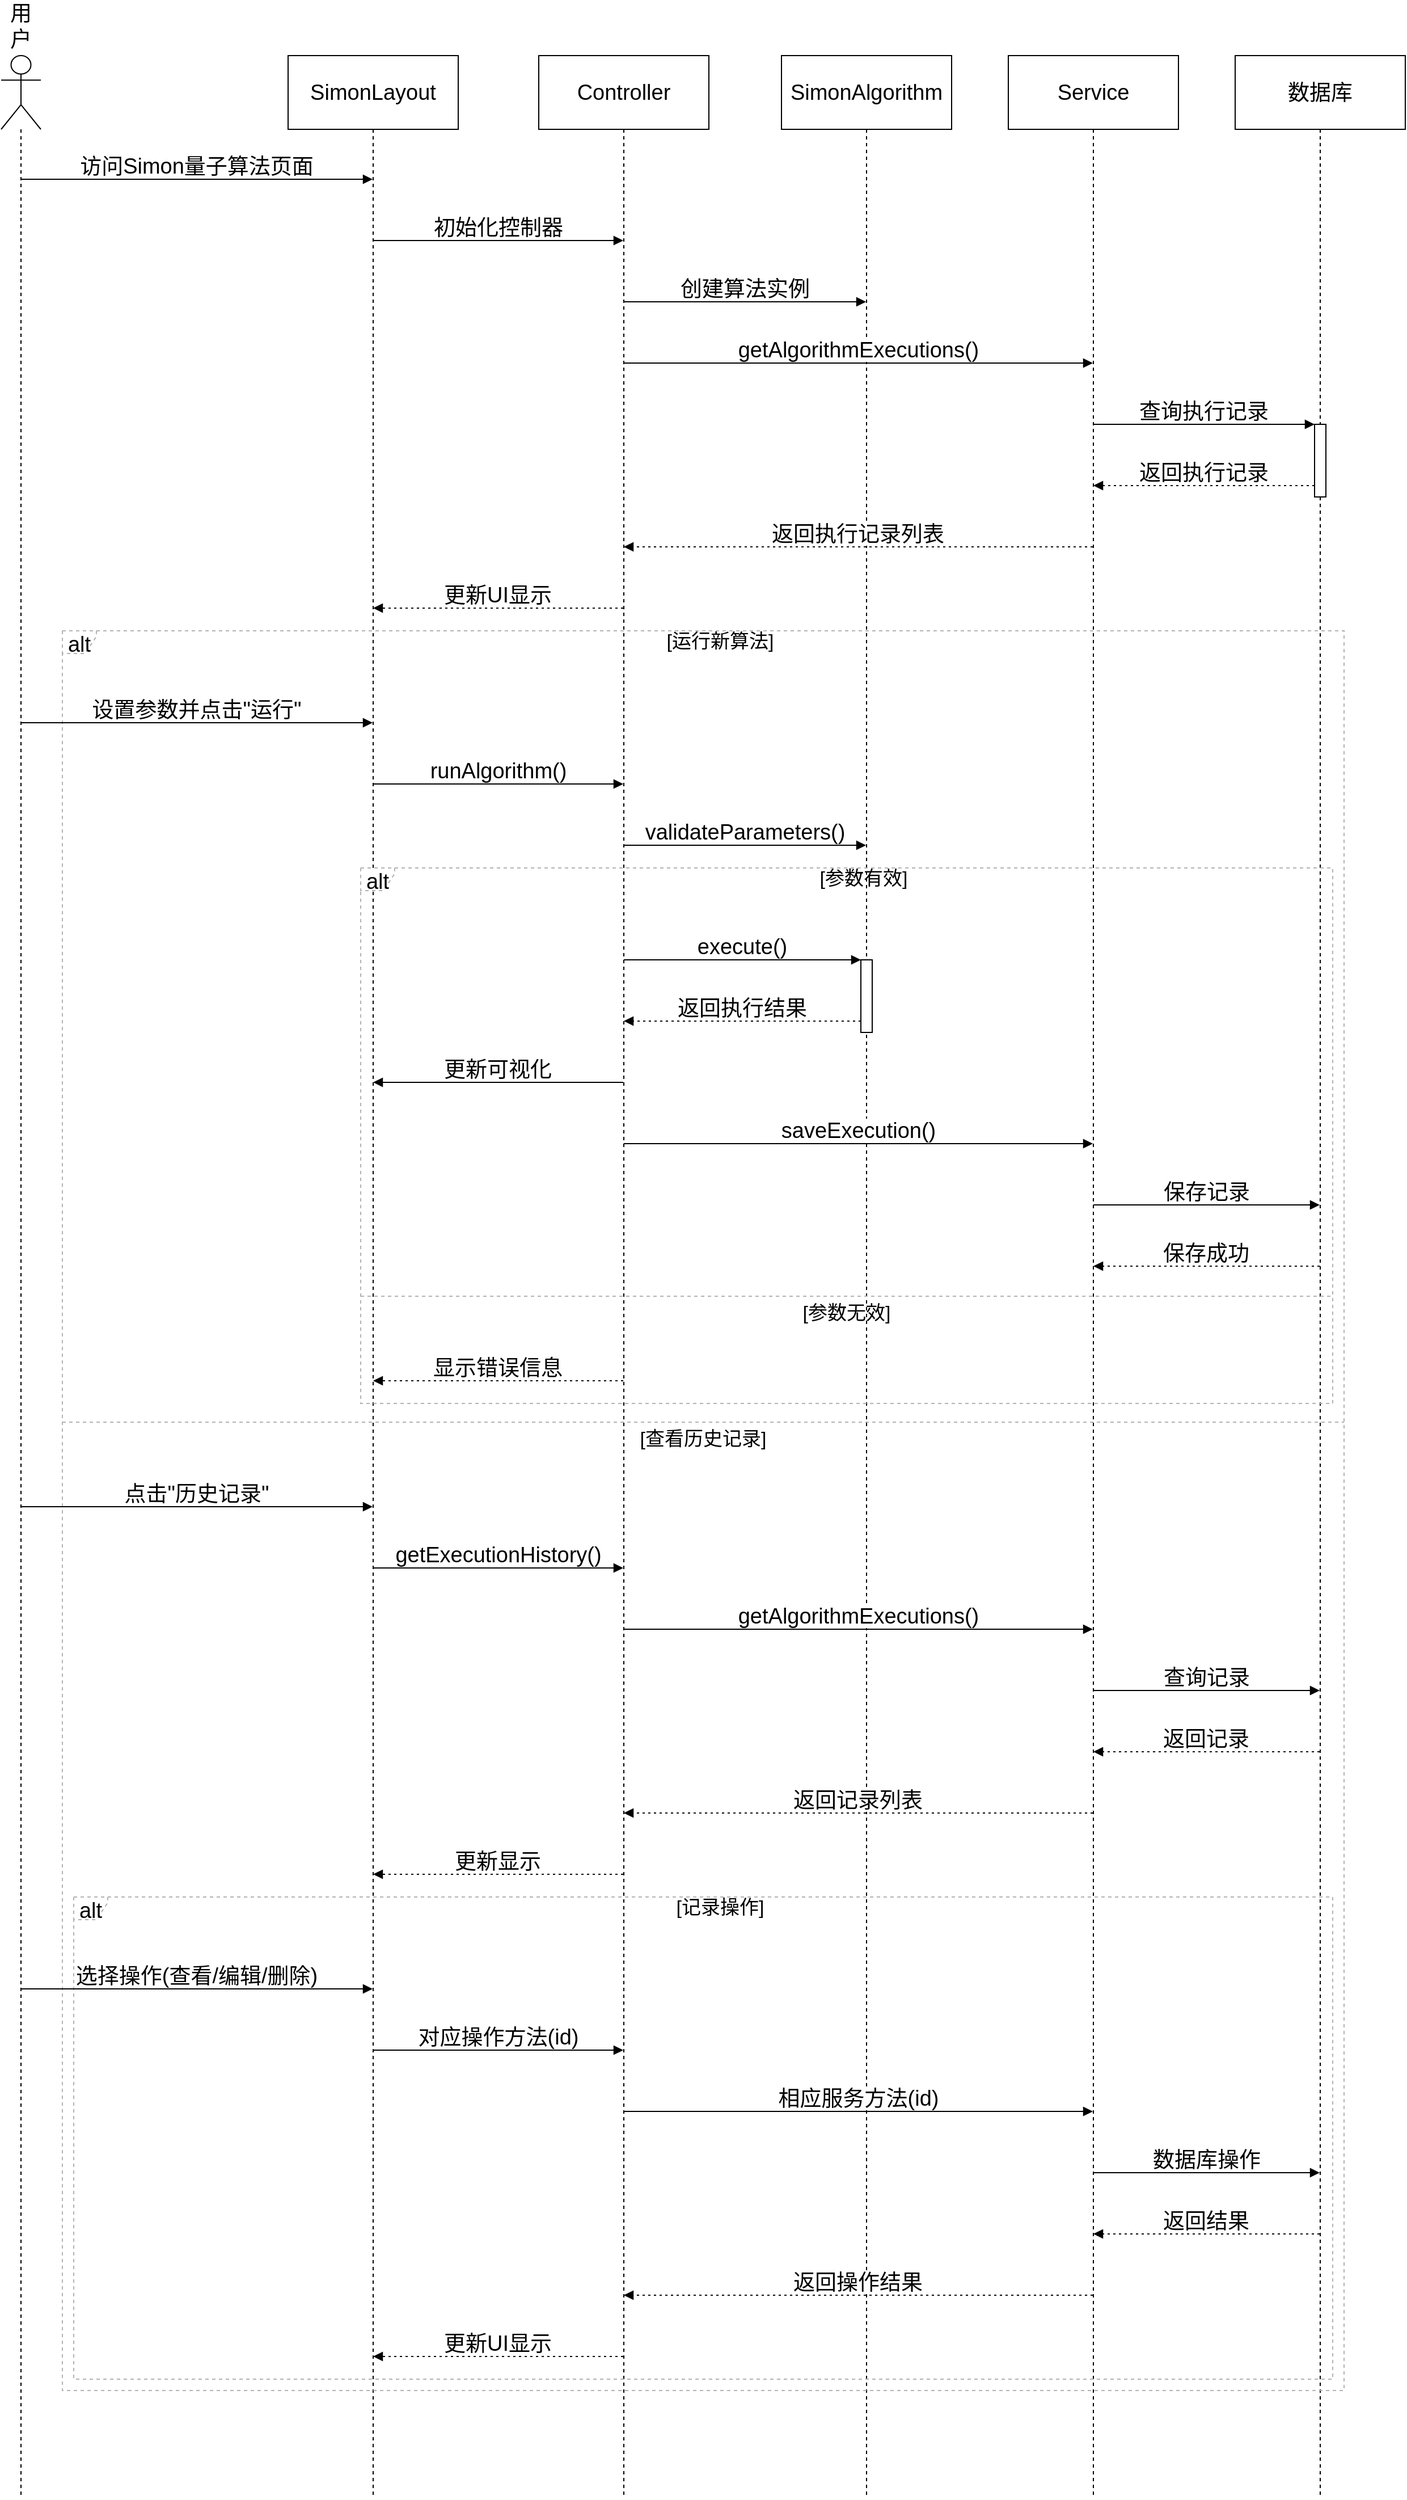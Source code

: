 <mxfile version="27.0.4">
  <diagram name="第 1 页" id="yPeeQiK_v5DVuWTa9PUa">
    <mxGraphModel dx="1040" dy="1783" grid="1" gridSize="10" guides="1" tooltips="1" connect="1" arrows="1" fold="1" page="1" pageScale="1" pageWidth="827" pageHeight="1169" math="0" shadow="0">
      <root>
        <mxCell id="0" />
        <mxCell id="1" parent="0" />
        <mxCell id="RliqVKYl3p-PZVq4Bf_R-1" value="用户" style="shape=umlLifeline;perimeter=lifelinePerimeter;whiteSpace=wrap;container=1;dropTarget=0;collapsible=0;recursiveResize=0;outlineConnect=0;portConstraint=eastwest;newEdgeStyle={&quot;edgeStyle&quot;:&quot;elbowEdgeStyle&quot;,&quot;elbow&quot;:&quot;vertical&quot;,&quot;curved&quot;:0,&quot;rounded&quot;:0};participant=umlActor;verticalAlign=bottom;labelPosition=center;verticalLabelPosition=top;align=center;size=65;fontSize=19;" vertex="1" parent="1">
          <mxGeometry x="20" y="20" width="35" height="2153" as="geometry" />
        </mxCell>
        <mxCell id="RliqVKYl3p-PZVq4Bf_R-2" value="SimonLayout" style="shape=umlLifeline;perimeter=lifelinePerimeter;whiteSpace=wrap;container=1;dropTarget=0;collapsible=0;recursiveResize=0;outlineConnect=0;portConstraint=eastwest;newEdgeStyle={&quot;edgeStyle&quot;:&quot;elbowEdgeStyle&quot;,&quot;elbow&quot;:&quot;vertical&quot;,&quot;curved&quot;:0,&quot;rounded&quot;:0};size=65;fontSize=19;" vertex="1" parent="1">
          <mxGeometry x="273" y="20" width="150" height="2153" as="geometry" />
        </mxCell>
        <mxCell id="RliqVKYl3p-PZVq4Bf_R-3" value="Controller" style="shape=umlLifeline;perimeter=lifelinePerimeter;whiteSpace=wrap;container=1;dropTarget=0;collapsible=0;recursiveResize=0;outlineConnect=0;portConstraint=eastwest;newEdgeStyle={&quot;edgeStyle&quot;:&quot;elbowEdgeStyle&quot;,&quot;elbow&quot;:&quot;vertical&quot;,&quot;curved&quot;:0,&quot;rounded&quot;:0};size=65;fontSize=19;" vertex="1" parent="1">
          <mxGeometry x="494" y="20" width="150" height="2153" as="geometry" />
        </mxCell>
        <mxCell id="RliqVKYl3p-PZVq4Bf_R-4" value="SimonAlgorithm" style="shape=umlLifeline;perimeter=lifelinePerimeter;whiteSpace=wrap;container=1;dropTarget=0;collapsible=0;recursiveResize=0;outlineConnect=0;portConstraint=eastwest;newEdgeStyle={&quot;edgeStyle&quot;:&quot;elbowEdgeStyle&quot;,&quot;elbow&quot;:&quot;vertical&quot;,&quot;curved&quot;:0,&quot;rounded&quot;:0};size=65;fontSize=19;" vertex="1" parent="1">
          <mxGeometry x="708" y="20" width="150" height="2153" as="geometry" />
        </mxCell>
        <mxCell id="RliqVKYl3p-PZVq4Bf_R-5" value="" style="points=[];perimeter=orthogonalPerimeter;outlineConnect=0;targetShapes=umlLifeline;portConstraint=eastwest;newEdgeStyle={&quot;edgeStyle&quot;:&quot;elbowEdgeStyle&quot;,&quot;elbow&quot;:&quot;vertical&quot;,&quot;curved&quot;:0,&quot;rounded&quot;:0}" vertex="1" parent="RliqVKYl3p-PZVq4Bf_R-4">
          <mxGeometry x="70" y="797" width="10" height="64" as="geometry" />
        </mxCell>
        <mxCell id="RliqVKYl3p-PZVq4Bf_R-6" value="Service" style="shape=umlLifeline;perimeter=lifelinePerimeter;whiteSpace=wrap;container=1;dropTarget=0;collapsible=0;recursiveResize=0;outlineConnect=0;portConstraint=eastwest;newEdgeStyle={&quot;edgeStyle&quot;:&quot;elbowEdgeStyle&quot;,&quot;elbow&quot;:&quot;vertical&quot;,&quot;curved&quot;:0,&quot;rounded&quot;:0};size=65;fontSize=19;" vertex="1" parent="1">
          <mxGeometry x="908" y="20" width="150" height="2153" as="geometry" />
        </mxCell>
        <mxCell id="RliqVKYl3p-PZVq4Bf_R-7" value="数据库" style="shape=umlLifeline;perimeter=lifelinePerimeter;whiteSpace=wrap;container=1;dropTarget=0;collapsible=0;recursiveResize=0;outlineConnect=0;portConstraint=eastwest;newEdgeStyle={&quot;edgeStyle&quot;:&quot;elbowEdgeStyle&quot;,&quot;elbow&quot;:&quot;vertical&quot;,&quot;curved&quot;:0,&quot;rounded&quot;:0};size=65;fontSize=19;" vertex="1" parent="1">
          <mxGeometry x="1108" y="20" width="150" height="2153" as="geometry" />
        </mxCell>
        <mxCell id="RliqVKYl3p-PZVq4Bf_R-8" value="" style="points=[];perimeter=orthogonalPerimeter;outlineConnect=0;targetShapes=umlLifeline;portConstraint=eastwest;newEdgeStyle={&quot;edgeStyle&quot;:&quot;elbowEdgeStyle&quot;,&quot;elbow&quot;:&quot;vertical&quot;,&quot;curved&quot;:0,&quot;rounded&quot;:0}" vertex="1" parent="RliqVKYl3p-PZVq4Bf_R-7">
          <mxGeometry x="70" y="325" width="10" height="64" as="geometry" />
        </mxCell>
        <mxCell id="RliqVKYl3p-PZVq4Bf_R-9" value="alt" style="shape=umlFrame;dashed=1;pointerEvents=0;dropTarget=0;strokeColor=#B3B3B3;height=20;width=30;fontSize=19;" vertex="1" parent="1">
          <mxGeometry x="337" y="736" width="857" height="472" as="geometry" />
        </mxCell>
        <mxCell id="RliqVKYl3p-PZVq4Bf_R-10" value="[参数有效]" style="text;strokeColor=none;fillColor=none;align=center;verticalAlign=middle;whiteSpace=wrap;fontSize=17;" vertex="1" parent="RliqVKYl3p-PZVq4Bf_R-9">
          <mxGeometry x="30" width="827" height="20" as="geometry" />
        </mxCell>
        <mxCell id="RliqVKYl3p-PZVq4Bf_R-11" value="[参数无效]" style="shape=line;dashed=1;whiteSpace=wrap;verticalAlign=top;labelPosition=center;verticalLabelPosition=middle;align=center;strokeColor=#B3B3B3;fontSize=17;" vertex="1" parent="RliqVKYl3p-PZVq4Bf_R-9">
          <mxGeometry y="376" width="857" height="3" as="geometry" />
        </mxCell>
        <mxCell id="RliqVKYl3p-PZVq4Bf_R-12" value="alt" style="shape=umlFrame;dashed=1;pointerEvents=0;dropTarget=0;strokeColor=#B3B3B3;height=20;width=30;fontSize=19;" vertex="1" parent="1">
          <mxGeometry x="84" y="1643" width="1110" height="425" as="geometry" />
        </mxCell>
        <mxCell id="RliqVKYl3p-PZVq4Bf_R-13" value="[记录操作]" style="text;strokeColor=none;fillColor=none;align=center;verticalAlign=middle;whiteSpace=wrap;fontSize=17;" vertex="1" parent="RliqVKYl3p-PZVq4Bf_R-12">
          <mxGeometry x="30" width="1080" height="20" as="geometry" />
        </mxCell>
        <mxCell id="RliqVKYl3p-PZVq4Bf_R-14" value="alt" style="shape=umlFrame;dashed=1;pointerEvents=0;dropTarget=0;strokeColor=#B3B3B3;height=20;width=30;fontSize=19;" vertex="1" parent="1">
          <mxGeometry x="74" y="527" width="1130" height="1551" as="geometry" />
        </mxCell>
        <mxCell id="RliqVKYl3p-PZVq4Bf_R-15" value="[运行新算法]" style="text;strokeColor=none;fillColor=none;align=center;verticalAlign=middle;whiteSpace=wrap;fontSize=17;" vertex="1" parent="RliqVKYl3p-PZVq4Bf_R-14">
          <mxGeometry x="30" width="1100" height="20" as="geometry" />
        </mxCell>
        <mxCell id="RliqVKYl3p-PZVq4Bf_R-16" value="[查看历史记录]" style="shape=line;dashed=1;whiteSpace=wrap;verticalAlign=top;labelPosition=center;verticalLabelPosition=middle;align=center;strokeColor=#B3B3B3;fontSize=17;" vertex="1" parent="RliqVKYl3p-PZVq4Bf_R-14">
          <mxGeometry y="696" width="1130" height="3" as="geometry" />
        </mxCell>
        <mxCell id="RliqVKYl3p-PZVq4Bf_R-17" value="访问Simon量子算法页面" style="verticalAlign=bottom;edgeStyle=elbowEdgeStyle;elbow=vertical;curved=0;rounded=0;endArrow=block;fontSize=19;" edge="1" parent="1" source="RliqVKYl3p-PZVq4Bf_R-1" target="RliqVKYl3p-PZVq4Bf_R-2">
          <mxGeometry relative="1" as="geometry">
            <Array as="points">
              <mxPoint x="230" y="129" />
            </Array>
          </mxGeometry>
        </mxCell>
        <mxCell id="RliqVKYl3p-PZVq4Bf_R-18" value="初始化控制器" style="verticalAlign=bottom;edgeStyle=elbowEdgeStyle;elbow=vertical;curved=0;rounded=0;endArrow=block;fontSize=19;" edge="1" parent="1" source="RliqVKYl3p-PZVq4Bf_R-2" target="RliqVKYl3p-PZVq4Bf_R-3">
          <mxGeometry relative="1" as="geometry">
            <Array as="points">
              <mxPoint x="467" y="183" />
            </Array>
          </mxGeometry>
        </mxCell>
        <mxCell id="RliqVKYl3p-PZVq4Bf_R-19" value="创建算法实例" style="verticalAlign=bottom;edgeStyle=elbowEdgeStyle;elbow=vertical;curved=0;rounded=0;endArrow=block;fontSize=19;" edge="1" parent="1" source="RliqVKYl3p-PZVq4Bf_R-3" target="RliqVKYl3p-PZVq4Bf_R-4">
          <mxGeometry relative="1" as="geometry">
            <Array as="points">
              <mxPoint x="685" y="237" />
            </Array>
          </mxGeometry>
        </mxCell>
        <mxCell id="RliqVKYl3p-PZVq4Bf_R-20" value="getAlgorithmExecutions()" style="verticalAlign=bottom;edgeStyle=elbowEdgeStyle;elbow=vertical;curved=0;rounded=0;endArrow=block;fontSize=19;" edge="1" parent="1" source="RliqVKYl3p-PZVq4Bf_R-3" target="RliqVKYl3p-PZVq4Bf_R-6">
          <mxGeometry relative="1" as="geometry">
            <Array as="points">
              <mxPoint x="785" y="291" />
            </Array>
          </mxGeometry>
        </mxCell>
        <mxCell id="RliqVKYl3p-PZVq4Bf_R-21" value="查询执行记录" style="verticalAlign=bottom;edgeStyle=elbowEdgeStyle;elbow=vertical;curved=0;rounded=0;endArrow=block;fontSize=19;" edge="1" parent="1" source="RliqVKYl3p-PZVq4Bf_R-6" target="RliqVKYl3p-PZVq4Bf_R-8">
          <mxGeometry relative="1" as="geometry">
            <Array as="points">
              <mxPoint x="1090" y="345" />
            </Array>
          </mxGeometry>
        </mxCell>
        <mxCell id="RliqVKYl3p-PZVq4Bf_R-22" value="返回执行记录" style="verticalAlign=bottom;edgeStyle=elbowEdgeStyle;elbow=vertical;curved=0;rounded=0;dashed=1;dashPattern=2 3;endArrow=block;fontSize=19;" edge="1" parent="1" source="RliqVKYl3p-PZVq4Bf_R-8" target="RliqVKYl3p-PZVq4Bf_R-6">
          <mxGeometry relative="1" as="geometry">
            <Array as="points">
              <mxPoint x="1093" y="399" />
            </Array>
          </mxGeometry>
        </mxCell>
        <mxCell id="RliqVKYl3p-PZVq4Bf_R-23" value="返回执行记录列表" style="verticalAlign=bottom;edgeStyle=elbowEdgeStyle;elbow=vertical;curved=0;rounded=0;dashed=1;dashPattern=2 3;endArrow=block;fontSize=19;" edge="1" parent="1" source="RliqVKYl3p-PZVq4Bf_R-6" target="RliqVKYl3p-PZVq4Bf_R-3">
          <mxGeometry relative="1" as="geometry">
            <Array as="points">
              <mxPoint x="788" y="453" />
            </Array>
          </mxGeometry>
        </mxCell>
        <mxCell id="RliqVKYl3p-PZVq4Bf_R-24" value="更新UI显示" style="verticalAlign=bottom;edgeStyle=elbowEdgeStyle;elbow=vertical;curved=0;rounded=0;dashed=1;dashPattern=2 3;endArrow=block;fontSize=19;" edge="1" parent="1" source="RliqVKYl3p-PZVq4Bf_R-3" target="RliqVKYl3p-PZVq4Bf_R-2">
          <mxGeometry relative="1" as="geometry">
            <Array as="points">
              <mxPoint x="470" y="507" />
            </Array>
          </mxGeometry>
        </mxCell>
        <mxCell id="RliqVKYl3p-PZVq4Bf_R-25" value="设置参数并点击&quot;运行&quot;" style="verticalAlign=bottom;edgeStyle=elbowEdgeStyle;elbow=vertical;curved=0;rounded=0;endArrow=block;fontSize=19;" edge="1" parent="1" source="RliqVKYl3p-PZVq4Bf_R-1" target="RliqVKYl3p-PZVq4Bf_R-2">
          <mxGeometry relative="1" as="geometry">
            <Array as="points">
              <mxPoint x="230" y="608" />
            </Array>
          </mxGeometry>
        </mxCell>
        <mxCell id="RliqVKYl3p-PZVq4Bf_R-26" value="runAlgorithm()" style="verticalAlign=bottom;edgeStyle=elbowEdgeStyle;elbow=vertical;curved=0;rounded=0;endArrow=block;fontSize=19;" edge="1" parent="1" source="RliqVKYl3p-PZVq4Bf_R-2" target="RliqVKYl3p-PZVq4Bf_R-3">
          <mxGeometry relative="1" as="geometry">
            <Array as="points">
              <mxPoint x="467" y="662" />
            </Array>
          </mxGeometry>
        </mxCell>
        <mxCell id="RliqVKYl3p-PZVq4Bf_R-27" value="validateParameters()" style="verticalAlign=bottom;edgeStyle=elbowEdgeStyle;elbow=vertical;curved=0;rounded=0;endArrow=block;fontSize=19;" edge="1" parent="1" source="RliqVKYl3p-PZVq4Bf_R-3" target="RliqVKYl3p-PZVq4Bf_R-4">
          <mxGeometry relative="1" as="geometry">
            <Array as="points">
              <mxPoint x="685" y="716" />
            </Array>
          </mxGeometry>
        </mxCell>
        <mxCell id="RliqVKYl3p-PZVq4Bf_R-28" value="execute()" style="verticalAlign=bottom;edgeStyle=elbowEdgeStyle;elbow=vertical;curved=0;rounded=0;endArrow=block;fontSize=19;" edge="1" parent="1" source="RliqVKYl3p-PZVq4Bf_R-3" target="RliqVKYl3p-PZVq4Bf_R-5">
          <mxGeometry relative="1" as="geometry">
            <Array as="points">
              <mxPoint x="683" y="817" />
            </Array>
          </mxGeometry>
        </mxCell>
        <mxCell id="RliqVKYl3p-PZVq4Bf_R-29" value="返回执行结果" style="verticalAlign=bottom;edgeStyle=elbowEdgeStyle;elbow=vertical;curved=0;rounded=0;dashed=1;dashPattern=2 3;endArrow=block;fontSize=19;" edge="1" parent="1" source="RliqVKYl3p-PZVq4Bf_R-5" target="RliqVKYl3p-PZVq4Bf_R-3">
          <mxGeometry relative="1" as="geometry">
            <Array as="points">
              <mxPoint x="686" y="871" />
            </Array>
          </mxGeometry>
        </mxCell>
        <mxCell id="RliqVKYl3p-PZVq4Bf_R-30" value="更新可视化" style="verticalAlign=bottom;edgeStyle=elbowEdgeStyle;elbow=vertical;curved=0;rounded=0;endArrow=block;fontSize=19;" edge="1" parent="1" source="RliqVKYl3p-PZVq4Bf_R-3" target="RliqVKYl3p-PZVq4Bf_R-2">
          <mxGeometry relative="1" as="geometry">
            <Array as="points">
              <mxPoint x="470" y="925" />
            </Array>
          </mxGeometry>
        </mxCell>
        <mxCell id="RliqVKYl3p-PZVq4Bf_R-31" value="saveExecution()" style="verticalAlign=bottom;edgeStyle=elbowEdgeStyle;elbow=vertical;curved=0;rounded=0;endArrow=block;fontSize=19;" edge="1" parent="1" source="RliqVKYl3p-PZVq4Bf_R-3" target="RliqVKYl3p-PZVq4Bf_R-6">
          <mxGeometry relative="1" as="geometry">
            <Array as="points">
              <mxPoint x="785" y="979" />
            </Array>
          </mxGeometry>
        </mxCell>
        <mxCell id="RliqVKYl3p-PZVq4Bf_R-32" value="保存记录" style="verticalAlign=bottom;edgeStyle=elbowEdgeStyle;elbow=vertical;curved=0;rounded=0;endArrow=block;fontSize=19;" edge="1" parent="1" source="RliqVKYl3p-PZVq4Bf_R-6" target="RliqVKYl3p-PZVq4Bf_R-7">
          <mxGeometry relative="1" as="geometry">
            <Array as="points">
              <mxPoint x="1092" y="1033" />
            </Array>
          </mxGeometry>
        </mxCell>
        <mxCell id="RliqVKYl3p-PZVq4Bf_R-33" value="保存成功" style="verticalAlign=bottom;edgeStyle=elbowEdgeStyle;elbow=vertical;curved=0;rounded=0;dashed=1;dashPattern=2 3;endArrow=block;fontSize=19;" edge="1" parent="1" source="RliqVKYl3p-PZVq4Bf_R-7" target="RliqVKYl3p-PZVq4Bf_R-6">
          <mxGeometry relative="1" as="geometry">
            <Array as="points">
              <mxPoint x="1095" y="1087" />
            </Array>
          </mxGeometry>
        </mxCell>
        <mxCell id="RliqVKYl3p-PZVq4Bf_R-34" value="显示错误信息" style="verticalAlign=bottom;edgeStyle=elbowEdgeStyle;elbow=vertical;curved=0;rounded=0;dashed=1;dashPattern=2 3;endArrow=block;fontSize=19;" edge="1" parent="1" source="RliqVKYl3p-PZVq4Bf_R-3" target="RliqVKYl3p-PZVq4Bf_R-2">
          <mxGeometry relative="1" as="geometry">
            <Array as="points">
              <mxPoint x="470" y="1188" />
            </Array>
          </mxGeometry>
        </mxCell>
        <mxCell id="RliqVKYl3p-PZVq4Bf_R-35" value="点击&quot;历史记录&quot;" style="verticalAlign=bottom;edgeStyle=elbowEdgeStyle;elbow=vertical;curved=0;rounded=0;endArrow=block;fontSize=19;" edge="1" parent="1" source="RliqVKYl3p-PZVq4Bf_R-1" target="RliqVKYl3p-PZVq4Bf_R-2">
          <mxGeometry relative="1" as="geometry">
            <Array as="points">
              <mxPoint x="230" y="1299" />
            </Array>
          </mxGeometry>
        </mxCell>
        <mxCell id="RliqVKYl3p-PZVq4Bf_R-36" value="getExecutionHistory()" style="verticalAlign=bottom;edgeStyle=elbowEdgeStyle;elbow=vertical;curved=0;rounded=0;endArrow=block;fontSize=19;" edge="1" parent="1" source="RliqVKYl3p-PZVq4Bf_R-2" target="RliqVKYl3p-PZVq4Bf_R-3">
          <mxGeometry relative="1" as="geometry">
            <Array as="points">
              <mxPoint x="467" y="1353" />
            </Array>
          </mxGeometry>
        </mxCell>
        <mxCell id="RliqVKYl3p-PZVq4Bf_R-37" value="getAlgorithmExecutions()" style="verticalAlign=bottom;edgeStyle=elbowEdgeStyle;elbow=vertical;curved=0;rounded=0;endArrow=block;fontSize=19;" edge="1" parent="1" source="RliqVKYl3p-PZVq4Bf_R-3" target="RliqVKYl3p-PZVq4Bf_R-6">
          <mxGeometry relative="1" as="geometry">
            <Array as="points">
              <mxPoint x="785" y="1407" />
            </Array>
          </mxGeometry>
        </mxCell>
        <mxCell id="RliqVKYl3p-PZVq4Bf_R-38" value="查询记录" style="verticalAlign=bottom;edgeStyle=elbowEdgeStyle;elbow=vertical;curved=0;rounded=0;endArrow=block;fontSize=19;" edge="1" parent="1" source="RliqVKYl3p-PZVq4Bf_R-6" target="RliqVKYl3p-PZVq4Bf_R-7">
          <mxGeometry relative="1" as="geometry">
            <Array as="points">
              <mxPoint x="1092" y="1461" />
            </Array>
          </mxGeometry>
        </mxCell>
        <mxCell id="RliqVKYl3p-PZVq4Bf_R-39" value="返回记录" style="verticalAlign=bottom;edgeStyle=elbowEdgeStyle;elbow=vertical;curved=0;rounded=0;dashed=1;dashPattern=2 3;endArrow=block;fontSize=19;" edge="1" parent="1" source="RliqVKYl3p-PZVq4Bf_R-7" target="RliqVKYl3p-PZVq4Bf_R-6">
          <mxGeometry relative="1" as="geometry">
            <Array as="points">
              <mxPoint x="1095" y="1515" />
            </Array>
          </mxGeometry>
        </mxCell>
        <mxCell id="RliqVKYl3p-PZVq4Bf_R-40" value="返回记录列表" style="verticalAlign=bottom;edgeStyle=elbowEdgeStyle;elbow=vertical;curved=0;rounded=0;dashed=1;dashPattern=2 3;endArrow=block;fontSize=19;" edge="1" parent="1" source="RliqVKYl3p-PZVq4Bf_R-6" target="RliqVKYl3p-PZVq4Bf_R-3">
          <mxGeometry relative="1" as="geometry">
            <Array as="points">
              <mxPoint x="788" y="1569" />
            </Array>
          </mxGeometry>
        </mxCell>
        <mxCell id="RliqVKYl3p-PZVq4Bf_R-41" value="更新显示" style="verticalAlign=bottom;edgeStyle=elbowEdgeStyle;elbow=vertical;curved=0;rounded=0;dashed=1;dashPattern=2 3;endArrow=block;fontSize=19;" edge="1" parent="1" source="RliqVKYl3p-PZVq4Bf_R-3" target="RliqVKYl3p-PZVq4Bf_R-2">
          <mxGeometry relative="1" as="geometry">
            <Array as="points">
              <mxPoint x="470" y="1623" />
            </Array>
          </mxGeometry>
        </mxCell>
        <mxCell id="RliqVKYl3p-PZVq4Bf_R-42" value="选择操作(查看/编辑/删除)" style="verticalAlign=bottom;edgeStyle=elbowEdgeStyle;elbow=vertical;curved=0;rounded=0;endArrow=block;fontSize=19;" edge="1" parent="1" source="RliqVKYl3p-PZVq4Bf_R-1" target="RliqVKYl3p-PZVq4Bf_R-2">
          <mxGeometry relative="1" as="geometry">
            <Array as="points">
              <mxPoint x="230" y="1724" />
            </Array>
          </mxGeometry>
        </mxCell>
        <mxCell id="RliqVKYl3p-PZVq4Bf_R-43" value="对应操作方法(id)" style="verticalAlign=bottom;edgeStyle=elbowEdgeStyle;elbow=vertical;curved=0;rounded=0;endArrow=block;fontSize=19;" edge="1" parent="1" source="RliqVKYl3p-PZVq4Bf_R-2" target="RliqVKYl3p-PZVq4Bf_R-3">
          <mxGeometry relative="1" as="geometry">
            <Array as="points">
              <mxPoint x="467" y="1778" />
            </Array>
          </mxGeometry>
        </mxCell>
        <mxCell id="RliqVKYl3p-PZVq4Bf_R-44" value="相应服务方法(id)" style="verticalAlign=bottom;edgeStyle=elbowEdgeStyle;elbow=vertical;curved=0;rounded=0;endArrow=block;fontSize=19;" edge="1" parent="1" source="RliqVKYl3p-PZVq4Bf_R-3" target="RliqVKYl3p-PZVq4Bf_R-6">
          <mxGeometry relative="1" as="geometry">
            <Array as="points">
              <mxPoint x="785" y="1832" />
            </Array>
          </mxGeometry>
        </mxCell>
        <mxCell id="RliqVKYl3p-PZVq4Bf_R-45" value="数据库操作" style="verticalAlign=bottom;edgeStyle=elbowEdgeStyle;elbow=vertical;curved=0;rounded=0;endArrow=block;fontSize=19;" edge="1" parent="1" source="RliqVKYl3p-PZVq4Bf_R-6" target="RliqVKYl3p-PZVq4Bf_R-7">
          <mxGeometry relative="1" as="geometry">
            <Array as="points">
              <mxPoint x="1092" y="1886" />
            </Array>
          </mxGeometry>
        </mxCell>
        <mxCell id="RliqVKYl3p-PZVq4Bf_R-46" value="返回结果" style="verticalAlign=bottom;edgeStyle=elbowEdgeStyle;elbow=vertical;curved=0;rounded=0;dashed=1;dashPattern=2 3;endArrow=block;fontSize=19;" edge="1" parent="1" source="RliqVKYl3p-PZVq4Bf_R-7" target="RliqVKYl3p-PZVq4Bf_R-6">
          <mxGeometry relative="1" as="geometry">
            <Array as="points">
              <mxPoint x="1095" y="1940" />
            </Array>
          </mxGeometry>
        </mxCell>
        <mxCell id="RliqVKYl3p-PZVq4Bf_R-47" value="返回操作结果" style="verticalAlign=bottom;edgeStyle=elbowEdgeStyle;elbow=vertical;curved=0;rounded=0;dashed=1;dashPattern=2 3;endArrow=block;fontSize=19;" edge="1" parent="1" source="RliqVKYl3p-PZVq4Bf_R-6" target="RliqVKYl3p-PZVq4Bf_R-3">
          <mxGeometry relative="1" as="geometry">
            <Array as="points">
              <mxPoint x="788" y="1994" />
            </Array>
          </mxGeometry>
        </mxCell>
        <mxCell id="RliqVKYl3p-PZVq4Bf_R-48" value="更新UI显示" style="verticalAlign=bottom;edgeStyle=elbowEdgeStyle;elbow=vertical;curved=0;rounded=0;dashed=1;dashPattern=2 3;endArrow=block;fontSize=19;" edge="1" parent="1" source="RliqVKYl3p-PZVq4Bf_R-3" target="RliqVKYl3p-PZVq4Bf_R-2">
          <mxGeometry relative="1" as="geometry">
            <Array as="points">
              <mxPoint x="470" y="2048" />
            </Array>
          </mxGeometry>
        </mxCell>
      </root>
    </mxGraphModel>
  </diagram>
</mxfile>
